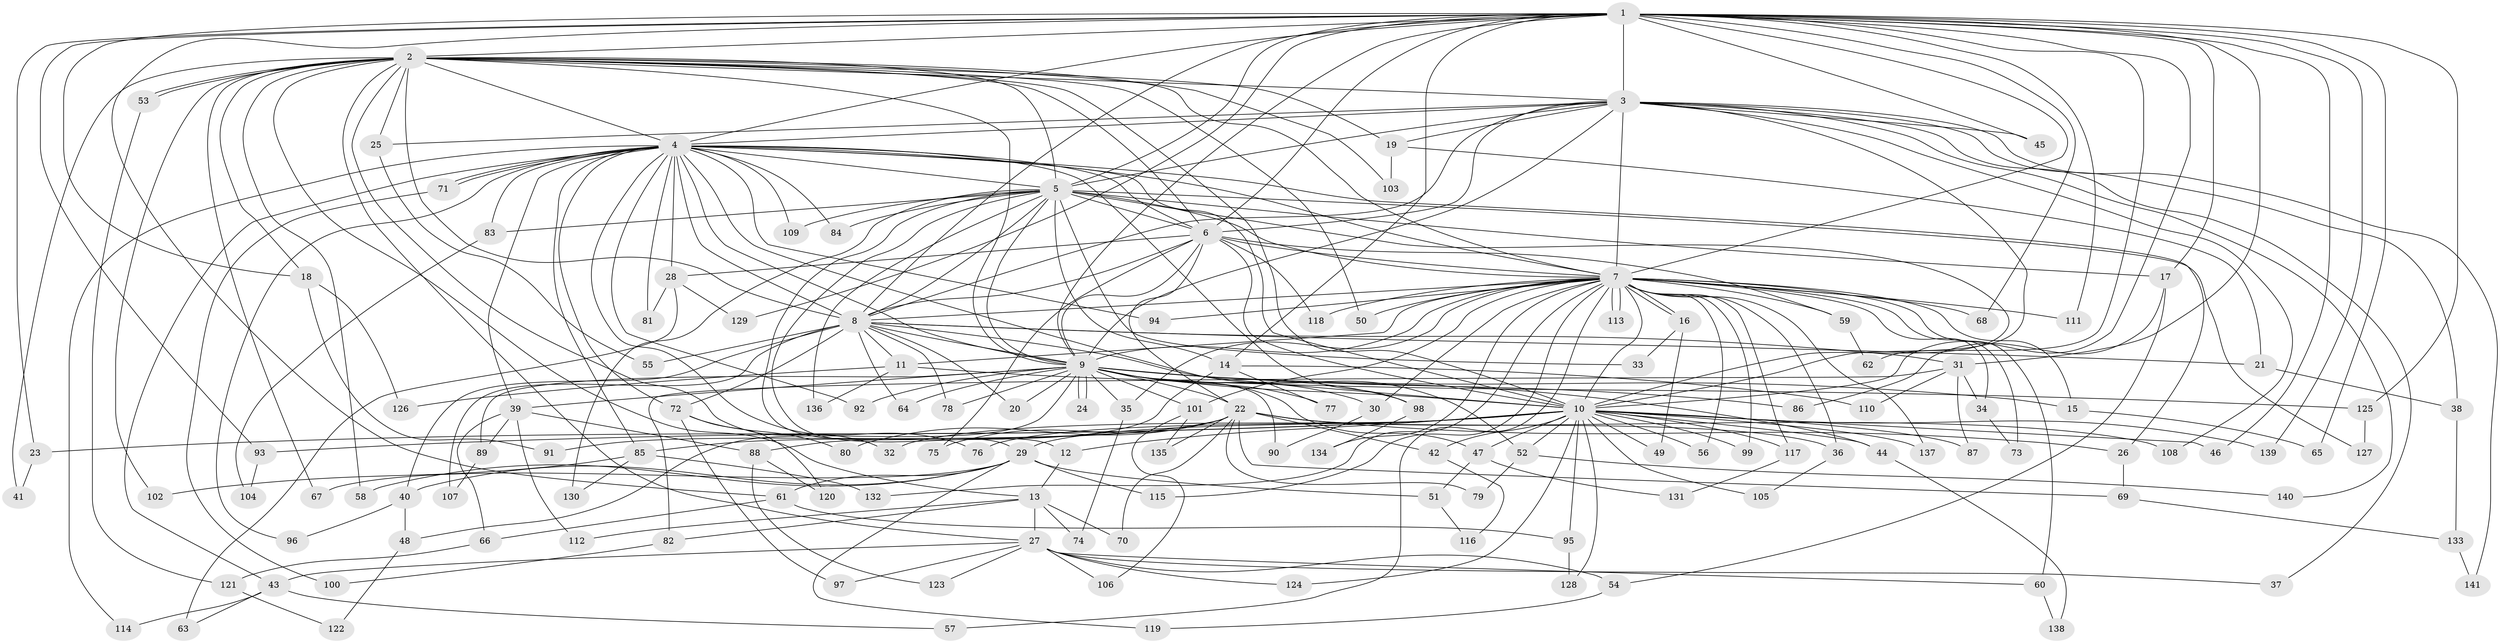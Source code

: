 // coarse degree distribution, {24: 0.020202020202020204, 16: 0.020202020202020204, 11: 0.010101010101010102, 42: 0.010101010101010102, 31: 0.010101010101010102, 13: 0.010101010101010102, 7: 0.010101010101010102, 3: 0.18181818181818182, 8: 0.020202020202020204, 4: 0.0707070707070707, 1: 0.0707070707070707, 12: 0.010101010101010102, 2: 0.5151515151515151, 6: 0.010101010101010102, 5: 0.030303030303030304}
// Generated by graph-tools (version 1.1) at 2025/50/03/04/25 22:50:02]
// undirected, 141 vertices, 307 edges
graph export_dot {
  node [color=gray90,style=filled];
  1;
  2;
  3;
  4;
  5;
  6;
  7;
  8;
  9;
  10;
  11;
  12;
  13;
  14;
  15;
  16;
  17;
  18;
  19;
  20;
  21;
  22;
  23;
  24;
  25;
  26;
  27;
  28;
  29;
  30;
  31;
  32;
  33;
  34;
  35;
  36;
  37;
  38;
  39;
  40;
  41;
  42;
  43;
  44;
  45;
  46;
  47;
  48;
  49;
  50;
  51;
  52;
  53;
  54;
  55;
  56;
  57;
  58;
  59;
  60;
  61;
  62;
  63;
  64;
  65;
  66;
  67;
  68;
  69;
  70;
  71;
  72;
  73;
  74;
  75;
  76;
  77;
  78;
  79;
  80;
  81;
  82;
  83;
  84;
  85;
  86;
  87;
  88;
  89;
  90;
  91;
  92;
  93;
  94;
  95;
  96;
  97;
  98;
  99;
  100;
  101;
  102;
  103;
  104;
  105;
  106;
  107;
  108;
  109;
  110;
  111;
  112;
  113;
  114;
  115;
  116;
  117;
  118;
  119;
  120;
  121;
  122;
  123;
  124;
  125;
  126;
  127;
  128;
  129;
  130;
  131;
  132;
  133;
  134;
  135;
  136;
  137;
  138;
  139;
  140;
  141;
  1 -- 2;
  1 -- 3;
  1 -- 4;
  1 -- 5;
  1 -- 6;
  1 -- 7;
  1 -- 8;
  1 -- 9;
  1 -- 10;
  1 -- 14;
  1 -- 17;
  1 -- 18;
  1 -- 23;
  1 -- 31;
  1 -- 45;
  1 -- 46;
  1 -- 61;
  1 -- 62;
  1 -- 65;
  1 -- 68;
  1 -- 93;
  1 -- 111;
  1 -- 125;
  1 -- 129;
  1 -- 139;
  2 -- 3;
  2 -- 4;
  2 -- 5;
  2 -- 6;
  2 -- 7;
  2 -- 8;
  2 -- 9;
  2 -- 10;
  2 -- 13;
  2 -- 18;
  2 -- 19;
  2 -- 25;
  2 -- 27;
  2 -- 32;
  2 -- 41;
  2 -- 50;
  2 -- 53;
  2 -- 53;
  2 -- 58;
  2 -- 67;
  2 -- 102;
  2 -- 103;
  3 -- 4;
  3 -- 5;
  3 -- 6;
  3 -- 7;
  3 -- 8;
  3 -- 9;
  3 -- 10;
  3 -- 19;
  3 -- 25;
  3 -- 37;
  3 -- 38;
  3 -- 45;
  3 -- 108;
  3 -- 140;
  3 -- 141;
  4 -- 5;
  4 -- 6;
  4 -- 7;
  4 -- 8;
  4 -- 9;
  4 -- 10;
  4 -- 26;
  4 -- 28;
  4 -- 39;
  4 -- 43;
  4 -- 52;
  4 -- 71;
  4 -- 71;
  4 -- 72;
  4 -- 76;
  4 -- 81;
  4 -- 83;
  4 -- 84;
  4 -- 85;
  4 -- 92;
  4 -- 94;
  4 -- 96;
  4 -- 98;
  4 -- 109;
  4 -- 114;
  5 -- 6;
  5 -- 7;
  5 -- 8;
  5 -- 9;
  5 -- 10;
  5 -- 12;
  5 -- 14;
  5 -- 17;
  5 -- 29;
  5 -- 33;
  5 -- 83;
  5 -- 84;
  5 -- 109;
  5 -- 127;
  5 -- 130;
  5 -- 136;
  6 -- 7;
  6 -- 8;
  6 -- 9;
  6 -- 10;
  6 -- 22;
  6 -- 28;
  6 -- 59;
  6 -- 75;
  6 -- 118;
  7 -- 8;
  7 -- 9;
  7 -- 10;
  7 -- 11;
  7 -- 15;
  7 -- 16;
  7 -- 16;
  7 -- 30;
  7 -- 34;
  7 -- 35;
  7 -- 36;
  7 -- 50;
  7 -- 56;
  7 -- 57;
  7 -- 59;
  7 -- 60;
  7 -- 68;
  7 -- 73;
  7 -- 94;
  7 -- 99;
  7 -- 101;
  7 -- 111;
  7 -- 113;
  7 -- 113;
  7 -- 115;
  7 -- 117;
  7 -- 118;
  7 -- 132;
  7 -- 134;
  7 -- 137;
  8 -- 9;
  8 -- 10;
  8 -- 11;
  8 -- 20;
  8 -- 21;
  8 -- 31;
  8 -- 40;
  8 -- 55;
  8 -- 64;
  8 -- 72;
  8 -- 78;
  8 -- 107;
  9 -- 10;
  9 -- 15;
  9 -- 20;
  9 -- 22;
  9 -- 24;
  9 -- 24;
  9 -- 30;
  9 -- 35;
  9 -- 39;
  9 -- 44;
  9 -- 47;
  9 -- 48;
  9 -- 64;
  9 -- 77;
  9 -- 78;
  9 -- 86;
  9 -- 89;
  9 -- 90;
  9 -- 92;
  9 -- 98;
  9 -- 101;
  10 -- 12;
  10 -- 23;
  10 -- 29;
  10 -- 32;
  10 -- 42;
  10 -- 44;
  10 -- 46;
  10 -- 47;
  10 -- 49;
  10 -- 52;
  10 -- 56;
  10 -- 76;
  10 -- 87;
  10 -- 93;
  10 -- 95;
  10 -- 99;
  10 -- 105;
  10 -- 117;
  10 -- 124;
  10 -- 128;
  10 -- 137;
  10 -- 139;
  11 -- 125;
  11 -- 126;
  11 -- 136;
  12 -- 13;
  13 -- 27;
  13 -- 70;
  13 -- 74;
  13 -- 82;
  13 -- 112;
  14 -- 77;
  14 -- 88;
  14 -- 110;
  15 -- 65;
  16 -- 33;
  16 -- 49;
  17 -- 54;
  17 -- 86;
  18 -- 91;
  18 -- 126;
  19 -- 21;
  19 -- 103;
  21 -- 38;
  22 -- 26;
  22 -- 36;
  22 -- 42;
  22 -- 69;
  22 -- 70;
  22 -- 75;
  22 -- 79;
  22 -- 80;
  22 -- 85;
  22 -- 91;
  22 -- 108;
  22 -- 135;
  23 -- 41;
  25 -- 55;
  26 -- 69;
  27 -- 37;
  27 -- 43;
  27 -- 54;
  27 -- 60;
  27 -- 97;
  27 -- 106;
  27 -- 123;
  27 -- 124;
  28 -- 63;
  28 -- 81;
  28 -- 129;
  29 -- 40;
  29 -- 51;
  29 -- 58;
  29 -- 61;
  29 -- 67;
  29 -- 115;
  29 -- 119;
  30 -- 90;
  31 -- 34;
  31 -- 82;
  31 -- 87;
  31 -- 110;
  34 -- 73;
  35 -- 74;
  36 -- 105;
  38 -- 133;
  39 -- 66;
  39 -- 88;
  39 -- 89;
  39 -- 112;
  40 -- 48;
  40 -- 96;
  42 -- 116;
  43 -- 57;
  43 -- 63;
  43 -- 114;
  44 -- 138;
  47 -- 51;
  47 -- 131;
  48 -- 122;
  51 -- 116;
  52 -- 79;
  52 -- 140;
  53 -- 121;
  54 -- 119;
  59 -- 62;
  60 -- 138;
  61 -- 66;
  61 -- 95;
  66 -- 121;
  69 -- 133;
  71 -- 100;
  72 -- 80;
  72 -- 97;
  72 -- 120;
  82 -- 100;
  83 -- 104;
  85 -- 102;
  85 -- 130;
  85 -- 132;
  88 -- 120;
  88 -- 123;
  89 -- 107;
  93 -- 104;
  95 -- 128;
  98 -- 134;
  101 -- 106;
  101 -- 135;
  117 -- 131;
  121 -- 122;
  125 -- 127;
  133 -- 141;
}
